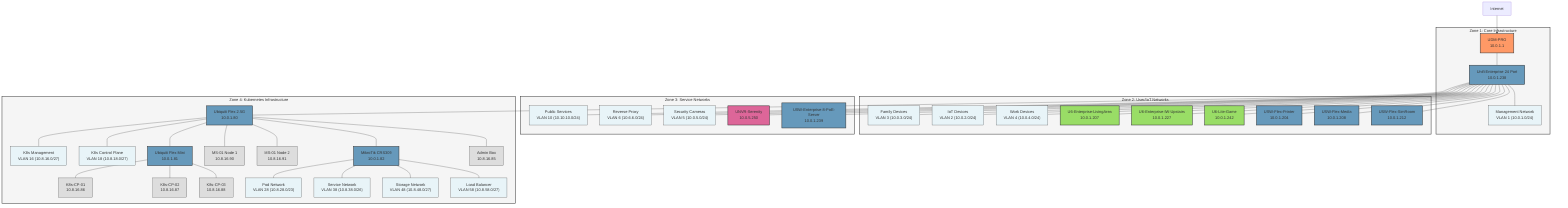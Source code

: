 graph TD
    %% Main network hierarchy
    Internet[Internet] --> UDMPRO[UDM-PRO\n10.0.1.1]
    
    %% Zone subgraphs
    subgraph Zone1["Zone 1: Core Infrastructure"]
        UDMPRO --- Enterprise24["Unifi Enterprise 24 Port\n10.0.1.238"]
        Enterprise24 --- MGMT["Management Network\nVLAN 1 (10.0.1.0/24)"]
    end
    
    subgraph Zone2["Zone 2: User/IoT Networks"]
        Enterprise24 --- Family["Family Devices\nVLAN 3 (10.0.3.0/24)"]
        Enterprise24 --- IoT["IoT Devices\nVLAN 2 (10.0.2.0/24)"]
        Enterprise24 --- Work["Work Devices\nVLAN 4 (10.0.4.0/24)"]
        
        %% Access points
        Enterprise24 --- U6EnterpriseLiving["U6-Enterprise-LivingArea\n10.0.1.207"]
        Enterprise24 --- U6EnterpriseUpstairs["U6-Enterprise-IW-Upstairs\n10.0.1.227"]
        Enterprise24 --- U6LiteGame["U6-Lite-Game\n10.0.1.242"]
        
        %% Specialized switches
        Enterprise24 --- USWFlexPrinter["USW-Flex-Printer\n10.0.1.204"]
        Enterprise24 --- USWFlexMedia["USW-Flex-Media\n10.0.1.208"]
        Enterprise24 --- USWFlexSimRoom["USW-Flex-SimRoom\n10.0.1.212"]
    end
    
    subgraph Zone3["Zone 3: Service Networks"]
        Enterprise24 --- PublicServices["Public Services\nVLAN 10 (10.10.10.0/24)"]
        Enterprise24 --- ReverseProxy["Reverse Proxy\nVLAN 6 (10.6.6.0/24)"]
        Enterprise24 --- SecurityCameras["Security Cameras\nVLAN 5 (10.0.5.0/24)"]
        Enterprise24 --- UNVRSerenity["UNVR-Serenity\n10.0.5.250"]
        Enterprise24 --- USWEnterprise8Server["USW-Enterprise-8-PoE-Server\n10.0.1.239"]
    end
    
    subgraph Zone4["Zone 4: Kubernetes Infrastructure"]
        Enterprise24 --- UbiquitiFlex25G["Ubiquiti Flex 2.5G\n10.0.1.80"]
        
        UbiquitiFlex25G --- K8Management["K8s Management\nVLAN 16 (10.8.16.0/27)"]
        UbiquitiFlex25G --- K8ControlPlane["K8s Control Plane\nVLAN 18 (10.8.18.0/27)"]
        
        %% Control Plane nodes
        UbiquitiFlex25G --- UbiquitiFlexMini["Ubiquiti Flex Mini\n10.0.1.81"]
        UbiquitiFlexMini --- K8sCP01["K8s-CP-01\n10.8.16.86"]
        UbiquitiFlexMini --- K8sCP02["K8s-CP-02\n10.8.16.87"]
        UbiquitiFlexMini --- K8sCP03["K8s-CP-03\n10.8.16.88"]
        
        %% Worker nodes
        UbiquitiFlex25G --- MS01Node1["MS-01 Node 1\n10.8.16.90"]
        UbiquitiFlex25G --- MS01Node2["MS-01 Node 2\n10.8.16.91"]
        
        %% Storage network
        UbiquitiFlex25G --- MikroTikCRS309["MikroTik CRS309\n10.0.1.82"]
        MikroTikCRS309 --- K8PodNetwork["Pod Network\nVLAN 28 (10.8.28.0/23)"]
        MikroTikCRS309 --- K8ServiceNetwork["Service Network\nVLAN 38 (10.8.38.0/26)"] 
        MikroTikCRS309 --- StorageNetwork["Storage Network\nVLAN 48 (10.8.48.0/27)"]
        MikroTikCRS309 --- LoadBalancerNetwork["Load Balancer\nVLAN 58 (10.8.58.0/27)"]
        
        %% Admin interface
        UbiquitiFlex25G --- AdminBox["Admin Box\n10.8.16.85"]
    end
    
    %% Device-type styling
    classDef router fill:#f96,stroke:#333,stroke-width:2px
    classDef switch fill:#69b,stroke:#333,stroke-width:2px
    classDef ap fill:#9d6,stroke:#333,stroke-width:2px
    classDef storage fill:#d69,stroke:#333,stroke-width:2px
    classDef client fill:#ddd,stroke:#333,stroke-width:1px
    classDef vlan fill:#e8f4f8,stroke:#333,stroke-width:1px
    classDef zone fill:#f5f5f5,stroke:#333,stroke-width:2px
    
    %% Apply classes
    class UDMPRO router
    class Enterprise24,UbiquitiFlex25G,UbiquitiFlexMini,MikroTikCRS309,USWFlexPrinter,USWFlexMedia,USWFlexSimRoom,USWEnterprise8Server switch
    class U6EnterpriseLiving,U6EnterpriseUpstairs,U6LiteGame ap
    class UNVRSerenity storage
    class MS01Node1,MS01Node2,K8sCP01,K8sCP02,K8sCP03,AdminBox client
    class MGMT,Family,IoT,Work,PublicServices,ReverseProxy,SecurityCameras,K8Management,K8ControlPlane,K8PodNetwork,K8ServiceNetwork,StorageNetwork,LoadBalancerNetwork vlan
    class Zone1,Zone2,Zone3,Zone4 zone